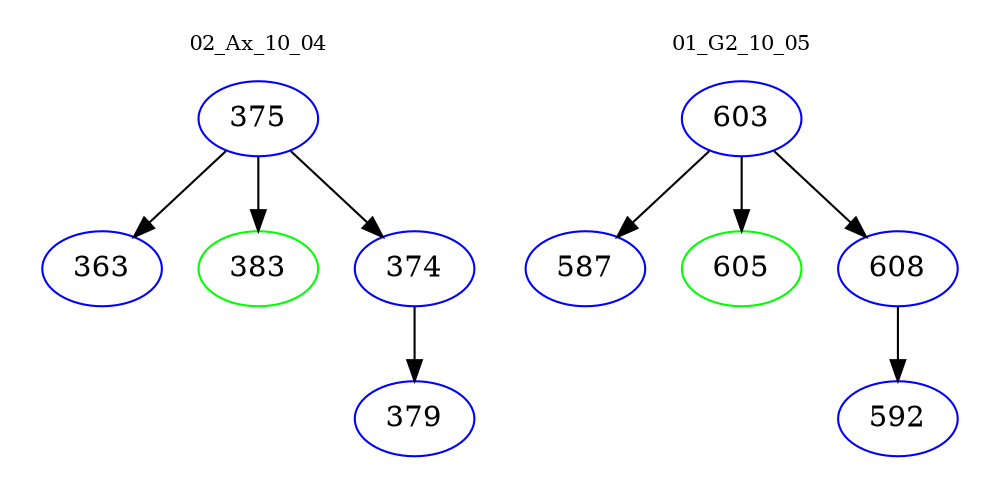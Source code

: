 digraph{
subgraph cluster_0 {
color = white
label = "02_Ax_10_04";
fontsize=10;
T0_375 [label="375", color="blue"]
T0_375 -> T0_363 [color="black"]
T0_363 [label="363", color="blue"]
T0_375 -> T0_383 [color="black"]
T0_383 [label="383", color="green"]
T0_375 -> T0_374 [color="black"]
T0_374 [label="374", color="blue"]
T0_374 -> T0_379 [color="black"]
T0_379 [label="379", color="blue"]
}
subgraph cluster_1 {
color = white
label = "01_G2_10_05";
fontsize=10;
T1_603 [label="603", color="blue"]
T1_603 -> T1_587 [color="black"]
T1_587 [label="587", color="blue"]
T1_603 -> T1_605 [color="black"]
T1_605 [label="605", color="green"]
T1_603 -> T1_608 [color="black"]
T1_608 [label="608", color="blue"]
T1_608 -> T1_592 [color="black"]
T1_592 [label="592", color="blue"]
}
}
